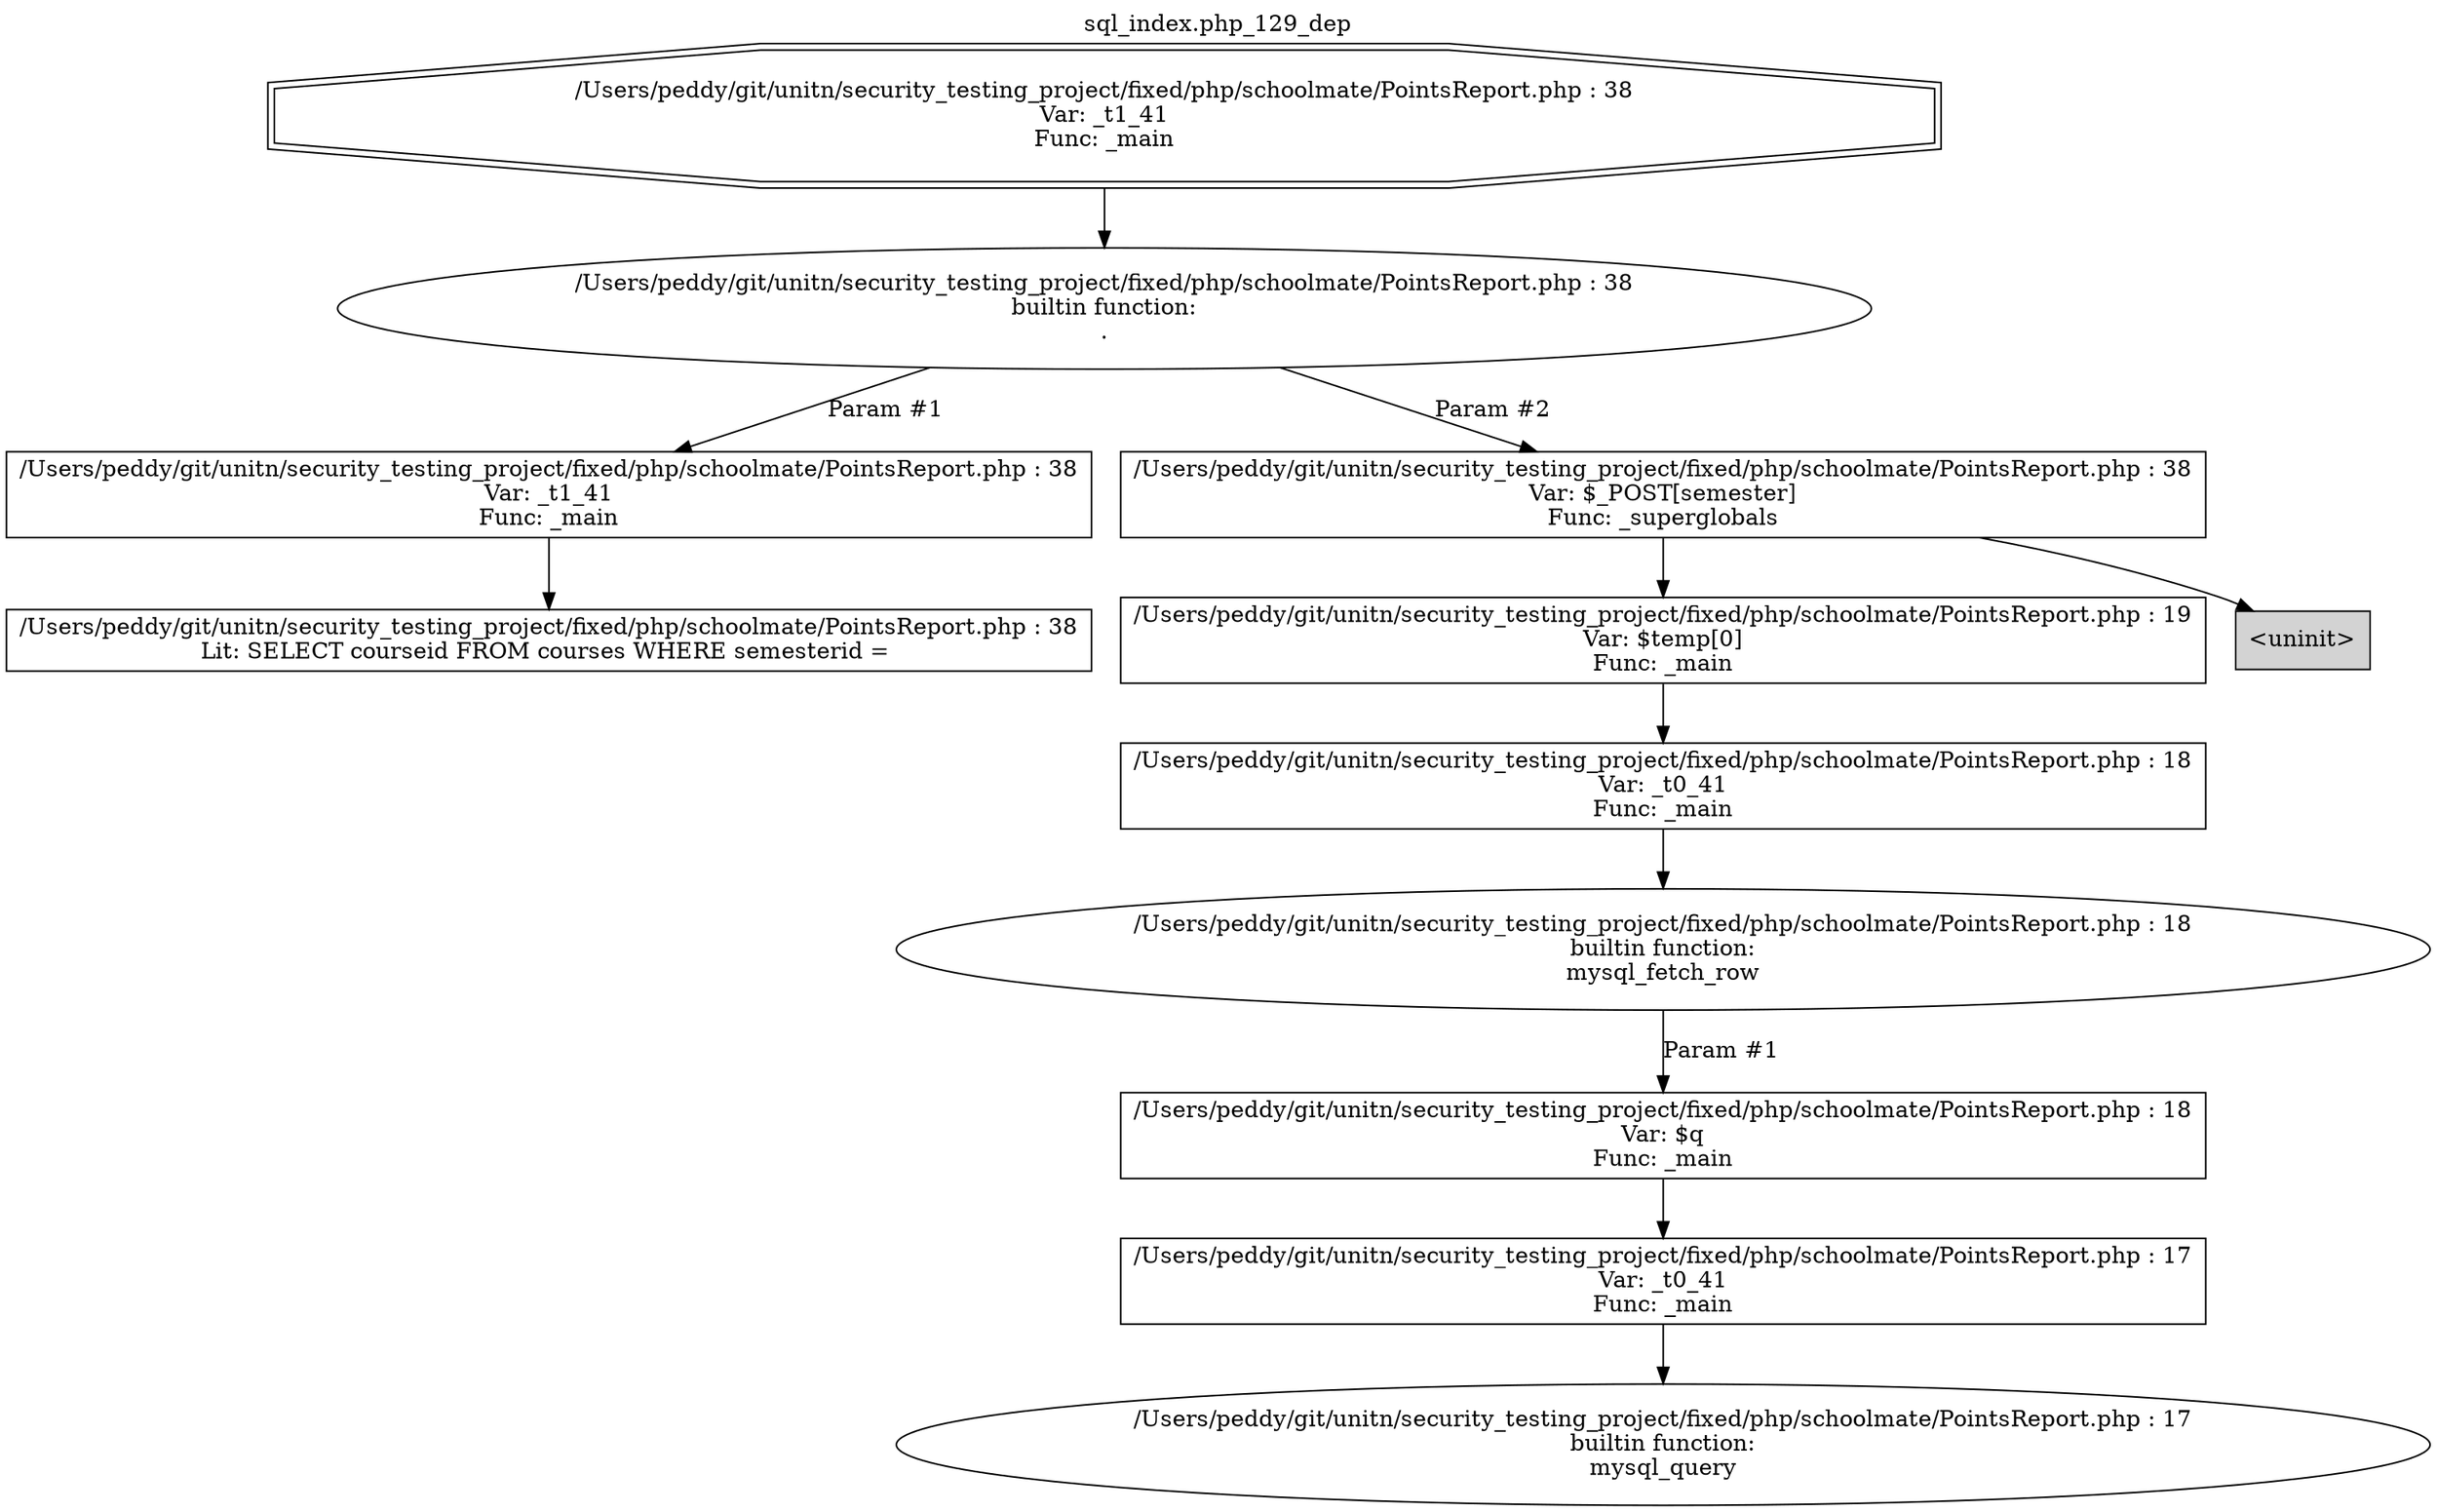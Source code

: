 digraph cfg {
  label="sql_index.php_129_dep";
  labelloc=t;
  n1 [shape=doubleoctagon, label="/Users/peddy/git/unitn/security_testing_project/fixed/php/schoolmate/PointsReport.php : 38\nVar: _t1_41\nFunc: _main\n"];
  n2 [shape=ellipse, label="/Users/peddy/git/unitn/security_testing_project/fixed/php/schoolmate/PointsReport.php : 38\nbuiltin function:\n.\n"];
  n3 [shape=box, label="/Users/peddy/git/unitn/security_testing_project/fixed/php/schoolmate/PointsReport.php : 38\nVar: _t1_41\nFunc: _main\n"];
  n4 [shape=box, label="/Users/peddy/git/unitn/security_testing_project/fixed/php/schoolmate/PointsReport.php : 38\nLit: SELECT courseid FROM courses WHERE semesterid = \n"];
  n5 [shape=box, label="/Users/peddy/git/unitn/security_testing_project/fixed/php/schoolmate/PointsReport.php : 38\nVar: $_POST[semester]\nFunc: _superglobals\n"];
  n6 [shape=box, label="/Users/peddy/git/unitn/security_testing_project/fixed/php/schoolmate/PointsReport.php : 19\nVar: $temp[0]\nFunc: _main\n"];
  n7 [shape=box, label="/Users/peddy/git/unitn/security_testing_project/fixed/php/schoolmate/PointsReport.php : 18\nVar: _t0_41\nFunc: _main\n"];
  n8 [shape=ellipse, label="/Users/peddy/git/unitn/security_testing_project/fixed/php/schoolmate/PointsReport.php : 18\nbuiltin function:\nmysql_fetch_row\n"];
  n9 [shape=box, label="/Users/peddy/git/unitn/security_testing_project/fixed/php/schoolmate/PointsReport.php : 18\nVar: $q\nFunc: _main\n"];
  n10 [shape=box, label="/Users/peddy/git/unitn/security_testing_project/fixed/php/schoolmate/PointsReport.php : 17\nVar: _t0_41\nFunc: _main\n"];
  n11 [shape=ellipse, label="/Users/peddy/git/unitn/security_testing_project/fixed/php/schoolmate/PointsReport.php : 17\nbuiltin function:\nmysql_query\n"];
  n12 [shape=box, label="<uninit>",style=filled];
  n1 -> n2;
  n3 -> n4;
  n2 -> n3[label="Param #1"];
  n2 -> n5[label="Param #2"];
  n7 -> n8;
  n10 -> n11;
  n9 -> n10;
  n8 -> n9[label="Param #1"];
  n6 -> n7;
  n5 -> n6;
  n5 -> n12;
}
